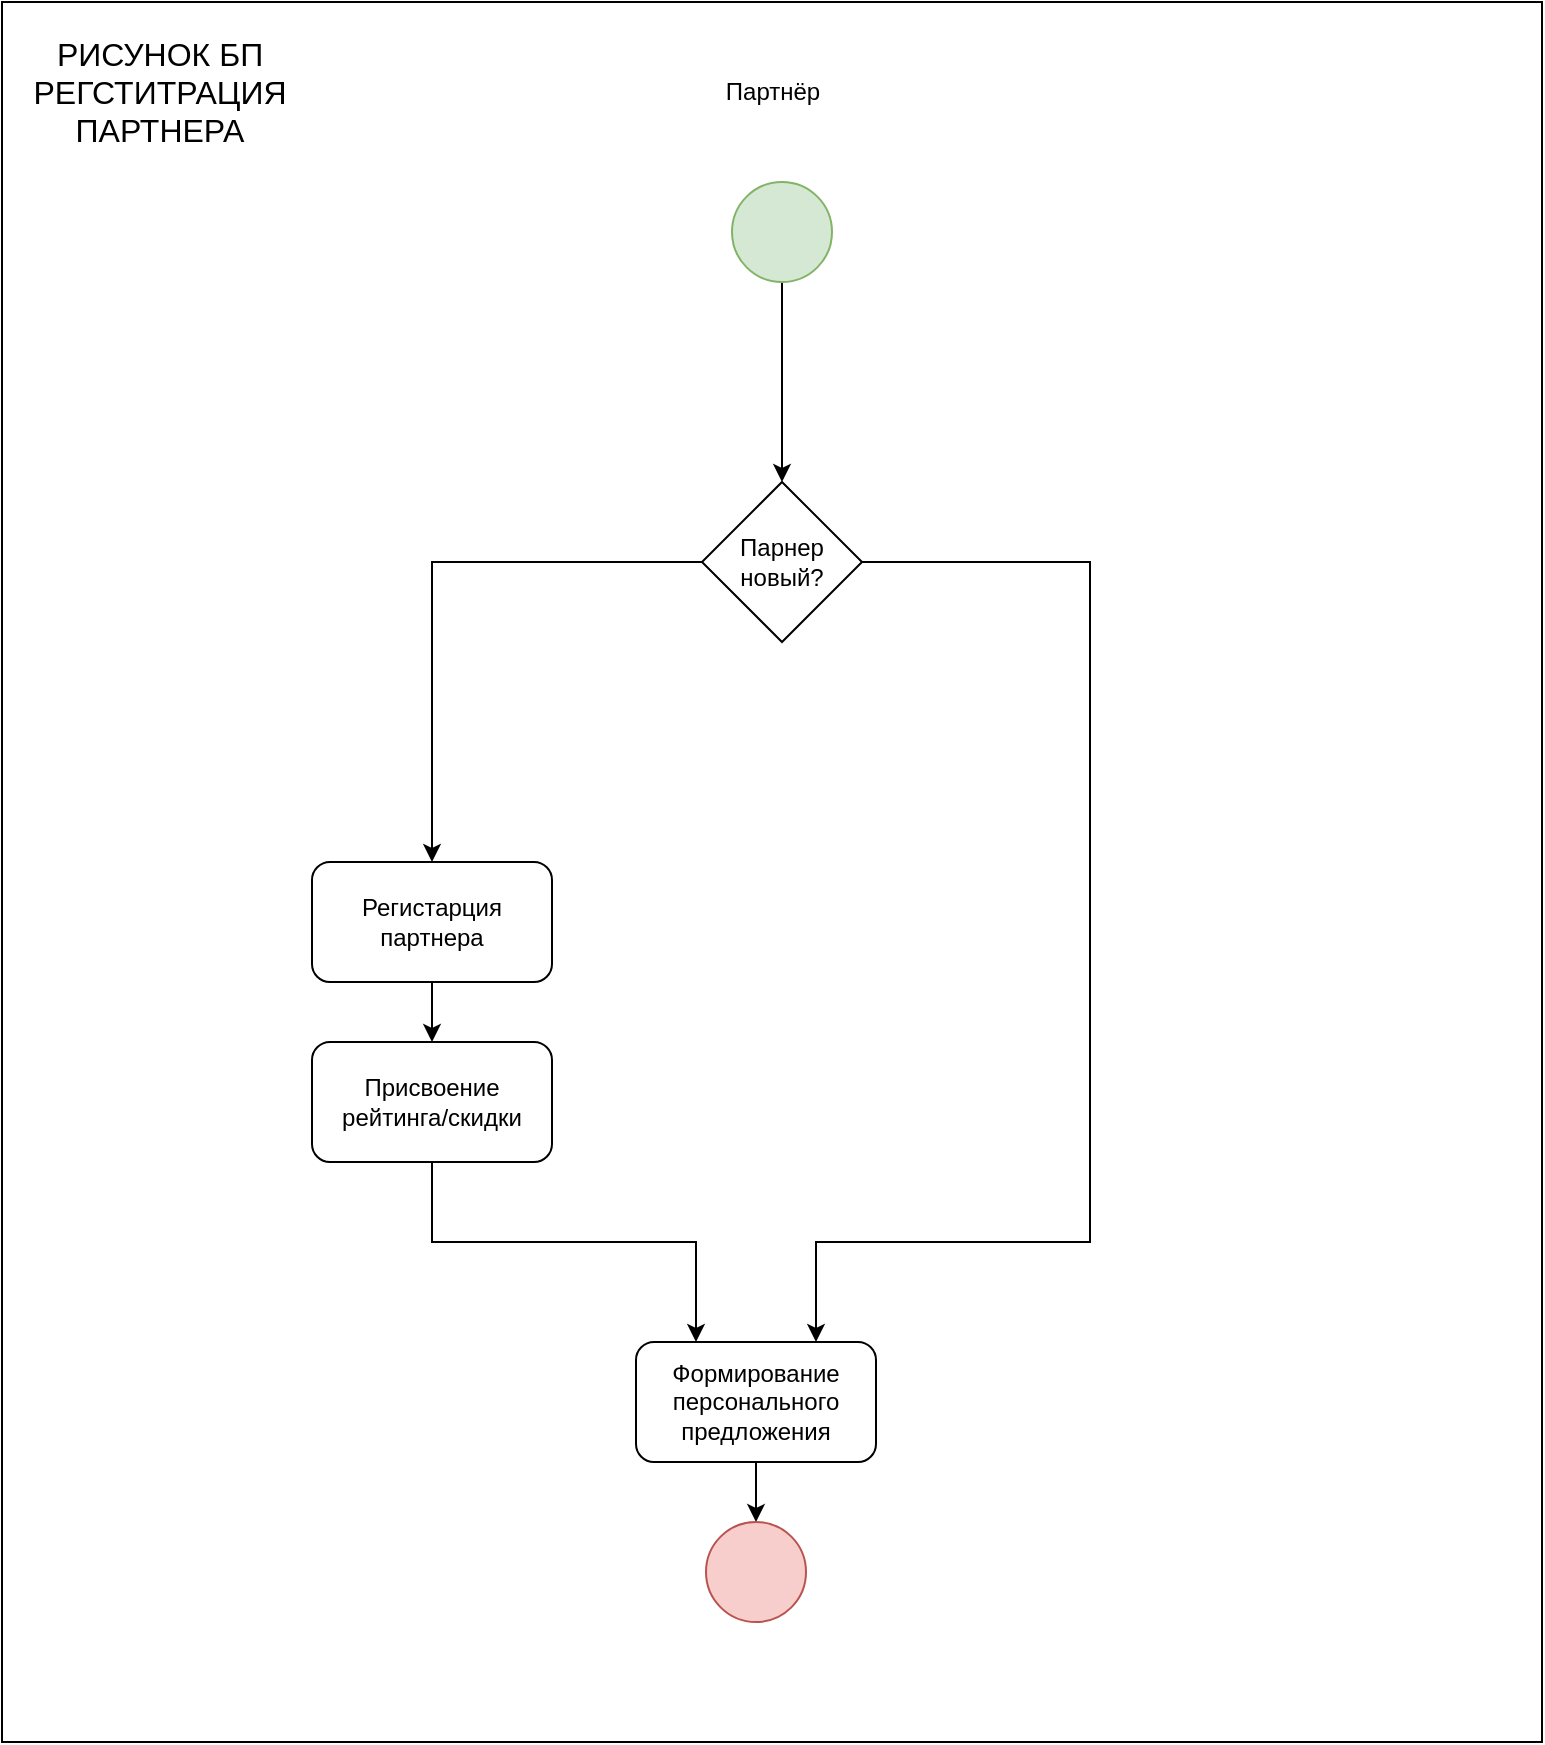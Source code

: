 <mxfile version="28.2.3">
  <diagram name="Страница — 2" id="oJDA_zJ75NJ7X2v0WVPj">
    <mxGraphModel dx="3904" dy="2896" grid="1" gridSize="10" guides="1" tooltips="1" connect="1" arrows="1" fold="1" page="1" pageScale="1" pageWidth="827" pageHeight="1169" math="0" shadow="0">
      <root>
        <mxCell id="0" />
        <mxCell id="1" parent="0" />
        <mxCell id="gldtsVEIOEpTuRQxnS90-72" style="edgeStyle=orthogonalEdgeStyle;rounded=0;orthogonalLoop=1;jettySize=auto;html=1;exitX=0;exitY=0.5;exitDx=0;exitDy=0;" edge="1" parent="1" source="gldtsVEIOEpTuRQxnS90-74" target="gldtsVEIOEpTuRQxnS90-76">
          <mxGeometry relative="1" as="geometry" />
        </mxCell>
        <mxCell id="gldtsVEIOEpTuRQxnS90-73" style="edgeStyle=orthogonalEdgeStyle;rounded=0;orthogonalLoop=1;jettySize=auto;html=1;exitX=1;exitY=0.5;exitDx=0;exitDy=0;entryX=0.75;entryY=0;entryDx=0;entryDy=0;" edge="1" parent="1" source="gldtsVEIOEpTuRQxnS90-74" target="gldtsVEIOEpTuRQxnS90-80">
          <mxGeometry relative="1" as="geometry">
            <Array as="points">
              <mxPoint x="984" y="900" />
              <mxPoint x="984" y="1240" />
              <mxPoint x="847" y="1240" />
            </Array>
          </mxGeometry>
        </mxCell>
        <mxCell id="gldtsVEIOEpTuRQxnS90-74" value="Парнер новый?" style="rhombus;whiteSpace=wrap;html=1;" vertex="1" parent="1">
          <mxGeometry x="790" y="860" width="80" height="80" as="geometry" />
        </mxCell>
        <mxCell id="gldtsVEIOEpTuRQxnS90-75" style="edgeStyle=orthogonalEdgeStyle;rounded=0;orthogonalLoop=1;jettySize=auto;html=1;exitX=0.5;exitY=1;exitDx=0;exitDy=0;entryX=0.5;entryY=0;entryDx=0;entryDy=0;" edge="1" parent="1" source="gldtsVEIOEpTuRQxnS90-76" target="gldtsVEIOEpTuRQxnS90-78">
          <mxGeometry relative="1" as="geometry" />
        </mxCell>
        <mxCell id="gldtsVEIOEpTuRQxnS90-76" value="Регистарция партнера" style="rounded=1;whiteSpace=wrap;html=1;" vertex="1" parent="1">
          <mxGeometry x="595" y="1050" width="120" height="60" as="geometry" />
        </mxCell>
        <mxCell id="gldtsVEIOEpTuRQxnS90-77" style="edgeStyle=orthogonalEdgeStyle;rounded=0;orthogonalLoop=1;jettySize=auto;html=1;exitX=0.5;exitY=1;exitDx=0;exitDy=0;entryX=0.25;entryY=0;entryDx=0;entryDy=0;" edge="1" parent="1" source="gldtsVEIOEpTuRQxnS90-78" target="gldtsVEIOEpTuRQxnS90-80">
          <mxGeometry relative="1" as="geometry">
            <Array as="points">
              <mxPoint x="655" y="1240" />
              <mxPoint x="787" y="1240" />
            </Array>
          </mxGeometry>
        </mxCell>
        <mxCell id="gldtsVEIOEpTuRQxnS90-78" value="Присвоение рейтинга/скидки" style="rounded=1;whiteSpace=wrap;html=1;" vertex="1" parent="1">
          <mxGeometry x="595" y="1140" width="120" height="60" as="geometry" />
        </mxCell>
        <mxCell id="gldtsVEIOEpTuRQxnS90-79" style="edgeStyle=orthogonalEdgeStyle;rounded=0;orthogonalLoop=1;jettySize=auto;html=1;exitX=0.5;exitY=1;exitDx=0;exitDy=0;entryX=0.5;entryY=0;entryDx=0;entryDy=0;" edge="1" parent="1" source="gldtsVEIOEpTuRQxnS90-80" target="gldtsVEIOEpTuRQxnS90-84">
          <mxGeometry relative="1" as="geometry" />
        </mxCell>
        <mxCell id="gldtsVEIOEpTuRQxnS90-80" value="Формирование персонального предложения" style="rounded=1;whiteSpace=wrap;html=1;" vertex="1" parent="1">
          <mxGeometry x="757" y="1290" width="120" height="60" as="geometry" />
        </mxCell>
        <mxCell id="gldtsVEIOEpTuRQxnS90-81" style="edgeStyle=orthogonalEdgeStyle;rounded=0;orthogonalLoop=1;jettySize=auto;html=1;exitX=0.5;exitY=1;exitDx=0;exitDy=0;entryX=0.5;entryY=0;entryDx=0;entryDy=0;" edge="1" parent="1" source="gldtsVEIOEpTuRQxnS90-82" target="gldtsVEIOEpTuRQxnS90-74">
          <mxGeometry relative="1" as="geometry" />
        </mxCell>
        <mxCell id="gldtsVEIOEpTuRQxnS90-82" value="" style="ellipse;whiteSpace=wrap;html=1;aspect=fixed;fillColor=#d5e8d4;strokeColor=#82b366;" vertex="1" parent="1">
          <mxGeometry x="805" y="710" width="50" height="50" as="geometry" />
        </mxCell>
        <mxCell id="gldtsVEIOEpTuRQxnS90-83" value="Партнёр" style="text;html=1;align=center;verticalAlign=middle;resizable=0;points=[];autosize=1;strokeColor=none;fillColor=none;" vertex="1" parent="1">
          <mxGeometry x="790" y="650" width="70" height="30" as="geometry" />
        </mxCell>
        <mxCell id="gldtsVEIOEpTuRQxnS90-84" value="" style="ellipse;whiteSpace=wrap;html=1;aspect=fixed;fillColor=#f8cecc;strokeColor=#b85450;" vertex="1" parent="1">
          <mxGeometry x="792" y="1380" width="50" height="50" as="geometry" />
        </mxCell>
        <mxCell id="gldtsVEIOEpTuRQxnS90-85" value="" style="rounded=0;whiteSpace=wrap;html=1;fillColor=none;" vertex="1" parent="1">
          <mxGeometry x="440" y="620" width="770" height="870" as="geometry" />
        </mxCell>
        <mxCell id="gldtsVEIOEpTuRQxnS90-86" value="&lt;font style=&quot;font-size: 16px;&quot;&gt;РИСУНОК БП&lt;br&gt;РЕГСТИТРАЦИЯ ПАРТ&lt;span style=&quot;background-color: transparent; color: light-dark(rgb(0, 0, 0), rgb(255, 255, 255));&quot;&gt;НЕРА&lt;/span&gt;&lt;/font&gt;" style="text;html=1;align=center;verticalAlign=middle;whiteSpace=wrap;rounded=0;" vertex="1" parent="1">
          <mxGeometry x="464" y="640" width="110" height="50" as="geometry" />
        </mxCell>
      </root>
    </mxGraphModel>
  </diagram>
</mxfile>
